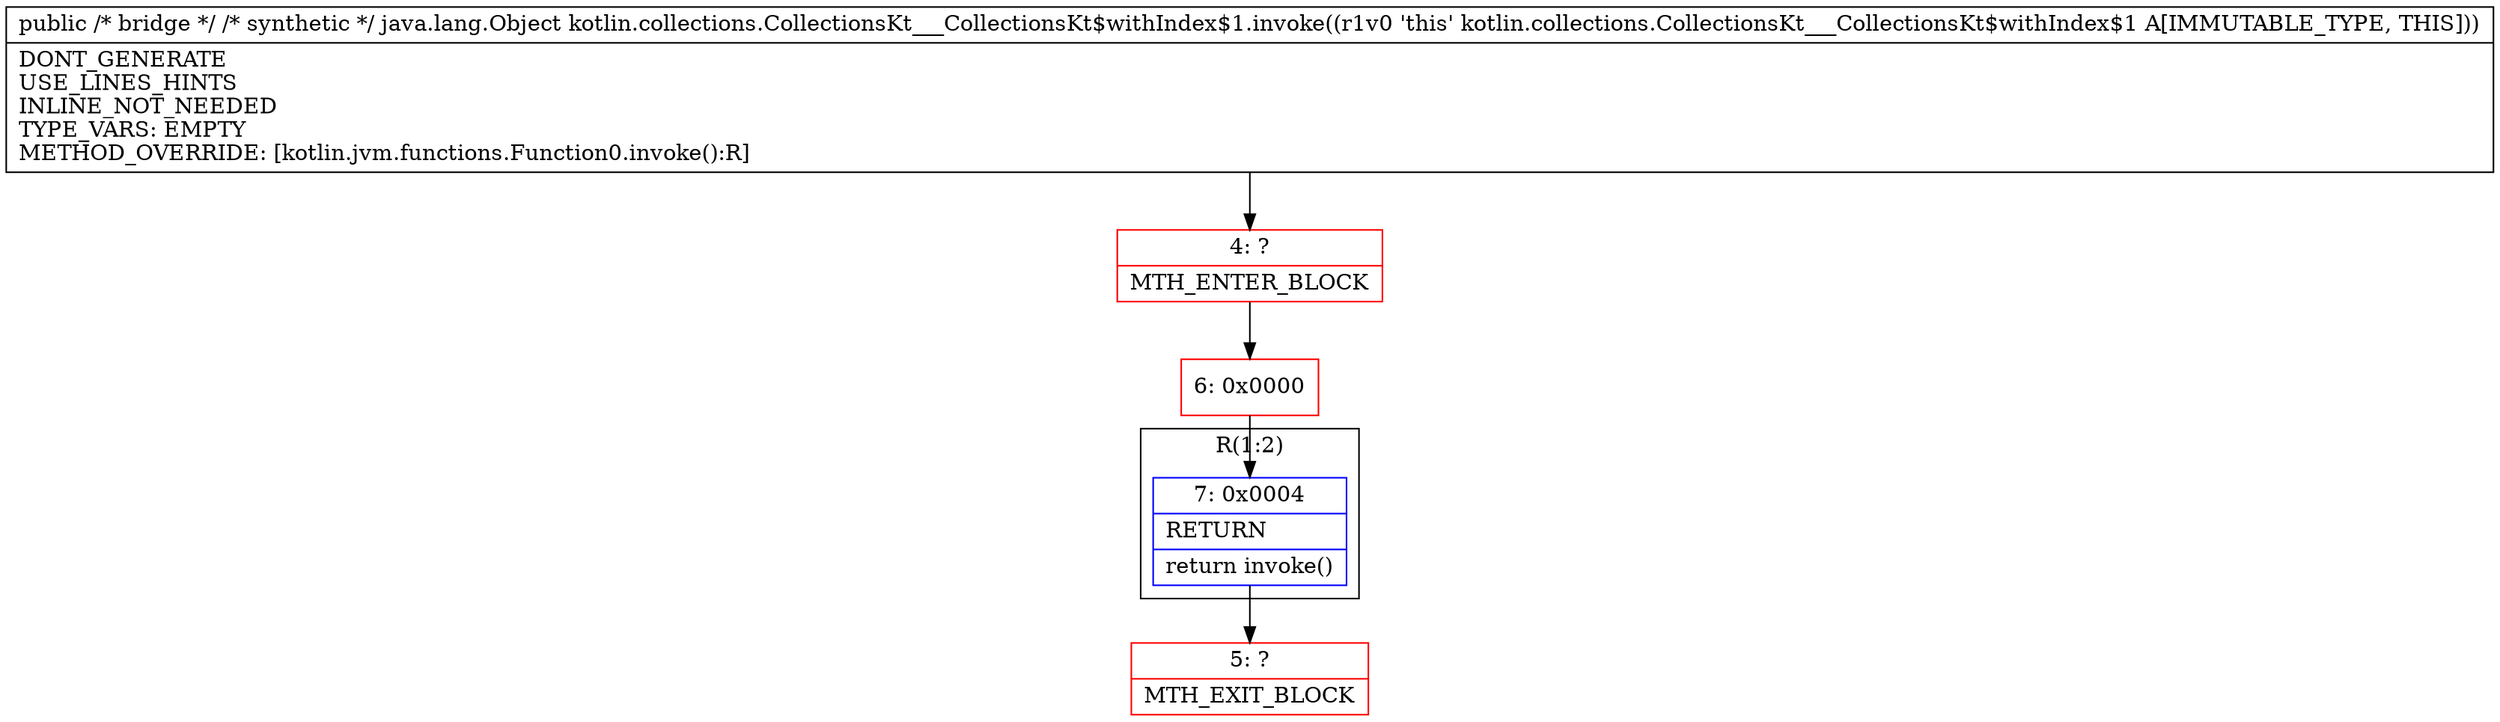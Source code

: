 digraph "CFG forkotlin.collections.CollectionsKt___CollectionsKt$withIndex$1.invoke()Ljava\/lang\/Object;" {
subgraph cluster_Region_1308798220 {
label = "R(1:2)";
node [shape=record,color=blue];
Node_7 [shape=record,label="{7\:\ 0x0004|RETURN\l|return invoke()\l}"];
}
Node_4 [shape=record,color=red,label="{4\:\ ?|MTH_ENTER_BLOCK\l}"];
Node_6 [shape=record,color=red,label="{6\:\ 0x0000}"];
Node_5 [shape=record,color=red,label="{5\:\ ?|MTH_EXIT_BLOCK\l}"];
MethodNode[shape=record,label="{public \/* bridge *\/ \/* synthetic *\/ java.lang.Object kotlin.collections.CollectionsKt___CollectionsKt$withIndex$1.invoke((r1v0 'this' kotlin.collections.CollectionsKt___CollectionsKt$withIndex$1 A[IMMUTABLE_TYPE, THIS]))  | DONT_GENERATE\lUSE_LINES_HINTS\lINLINE_NOT_NEEDED\lTYPE_VARS: EMPTY\lMETHOD_OVERRIDE: [kotlin.jvm.functions.Function0.invoke():R]\l}"];
MethodNode -> Node_4;Node_7 -> Node_5;
Node_4 -> Node_6;
Node_6 -> Node_7;
}

